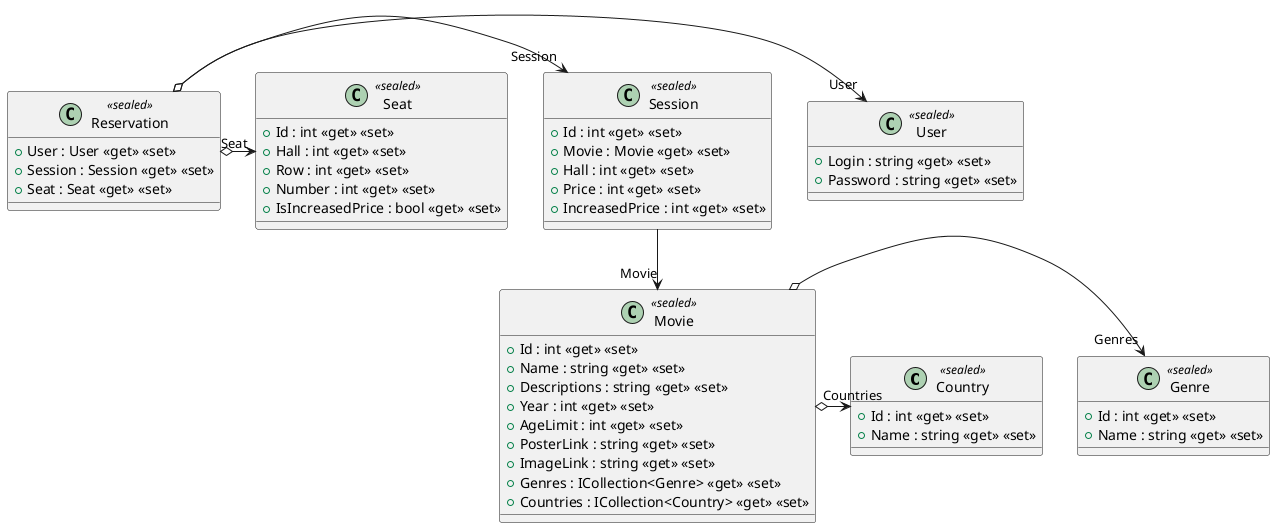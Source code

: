 @startuml

class Country <<sealed>> {
    + Id : int <<get>> <<set>>
    + Name : string <<get>> <<set>>
}

class Genre <<sealed>> {
    + Id : int <<get>> <<set>>
    + Name : string <<get>> <<set>>
}

class Movie <<sealed>> {
    + Id : int <<get>> <<set>>
    + Name : string <<get>> <<set>>
    + Descriptions : string <<get>> <<set>>
    + Year : int <<get>> <<set>>
    + AgeLimit : int <<get>> <<set>>
    + PosterLink : string <<get>> <<set>>
    + ImageLink : string <<get>> <<set>>
    + Genres : ICollection<Genre> <<get>> <<set>>
    + Countries : ICollection<Country> <<get>> <<set>>
}

class Reservation <<sealed>> {
    + User : User <<get>> <<set>>
    + Session : Session <<get>> <<set>>
    + Seat : Seat <<get>> <<set>>
}

class Seat <<sealed>> {
    + Id : int <<get>> <<set>>
    + Hall : int <<get>> <<set>>
    + Row : int <<get>> <<set>>
    + Number : int <<get>> <<set>>
    + IsIncreasedPrice : bool <<get>> <<set>>
}

class Session <<sealed>> {
    + Id : int <<get>> <<set>>
    + Movie : Movie <<get>> <<set>>
    + Hall : int <<get>> <<set>>
    + Price : int <<get>> <<set>>
    + IncreasedPrice : int <<get>> <<set>>
}

class User <<sealed>> {
    + Login : string <<get>> <<set>>
    + Password : string <<get>> <<set>>
}


Movie o-> "Genres" Genre
Movie o-> "Countries" Country

Session --> "Movie" Movie

Reservation o-> "User" User
Reservation o-> "Session" Session
Reservation o-> "Seat" Seat

@enduml
